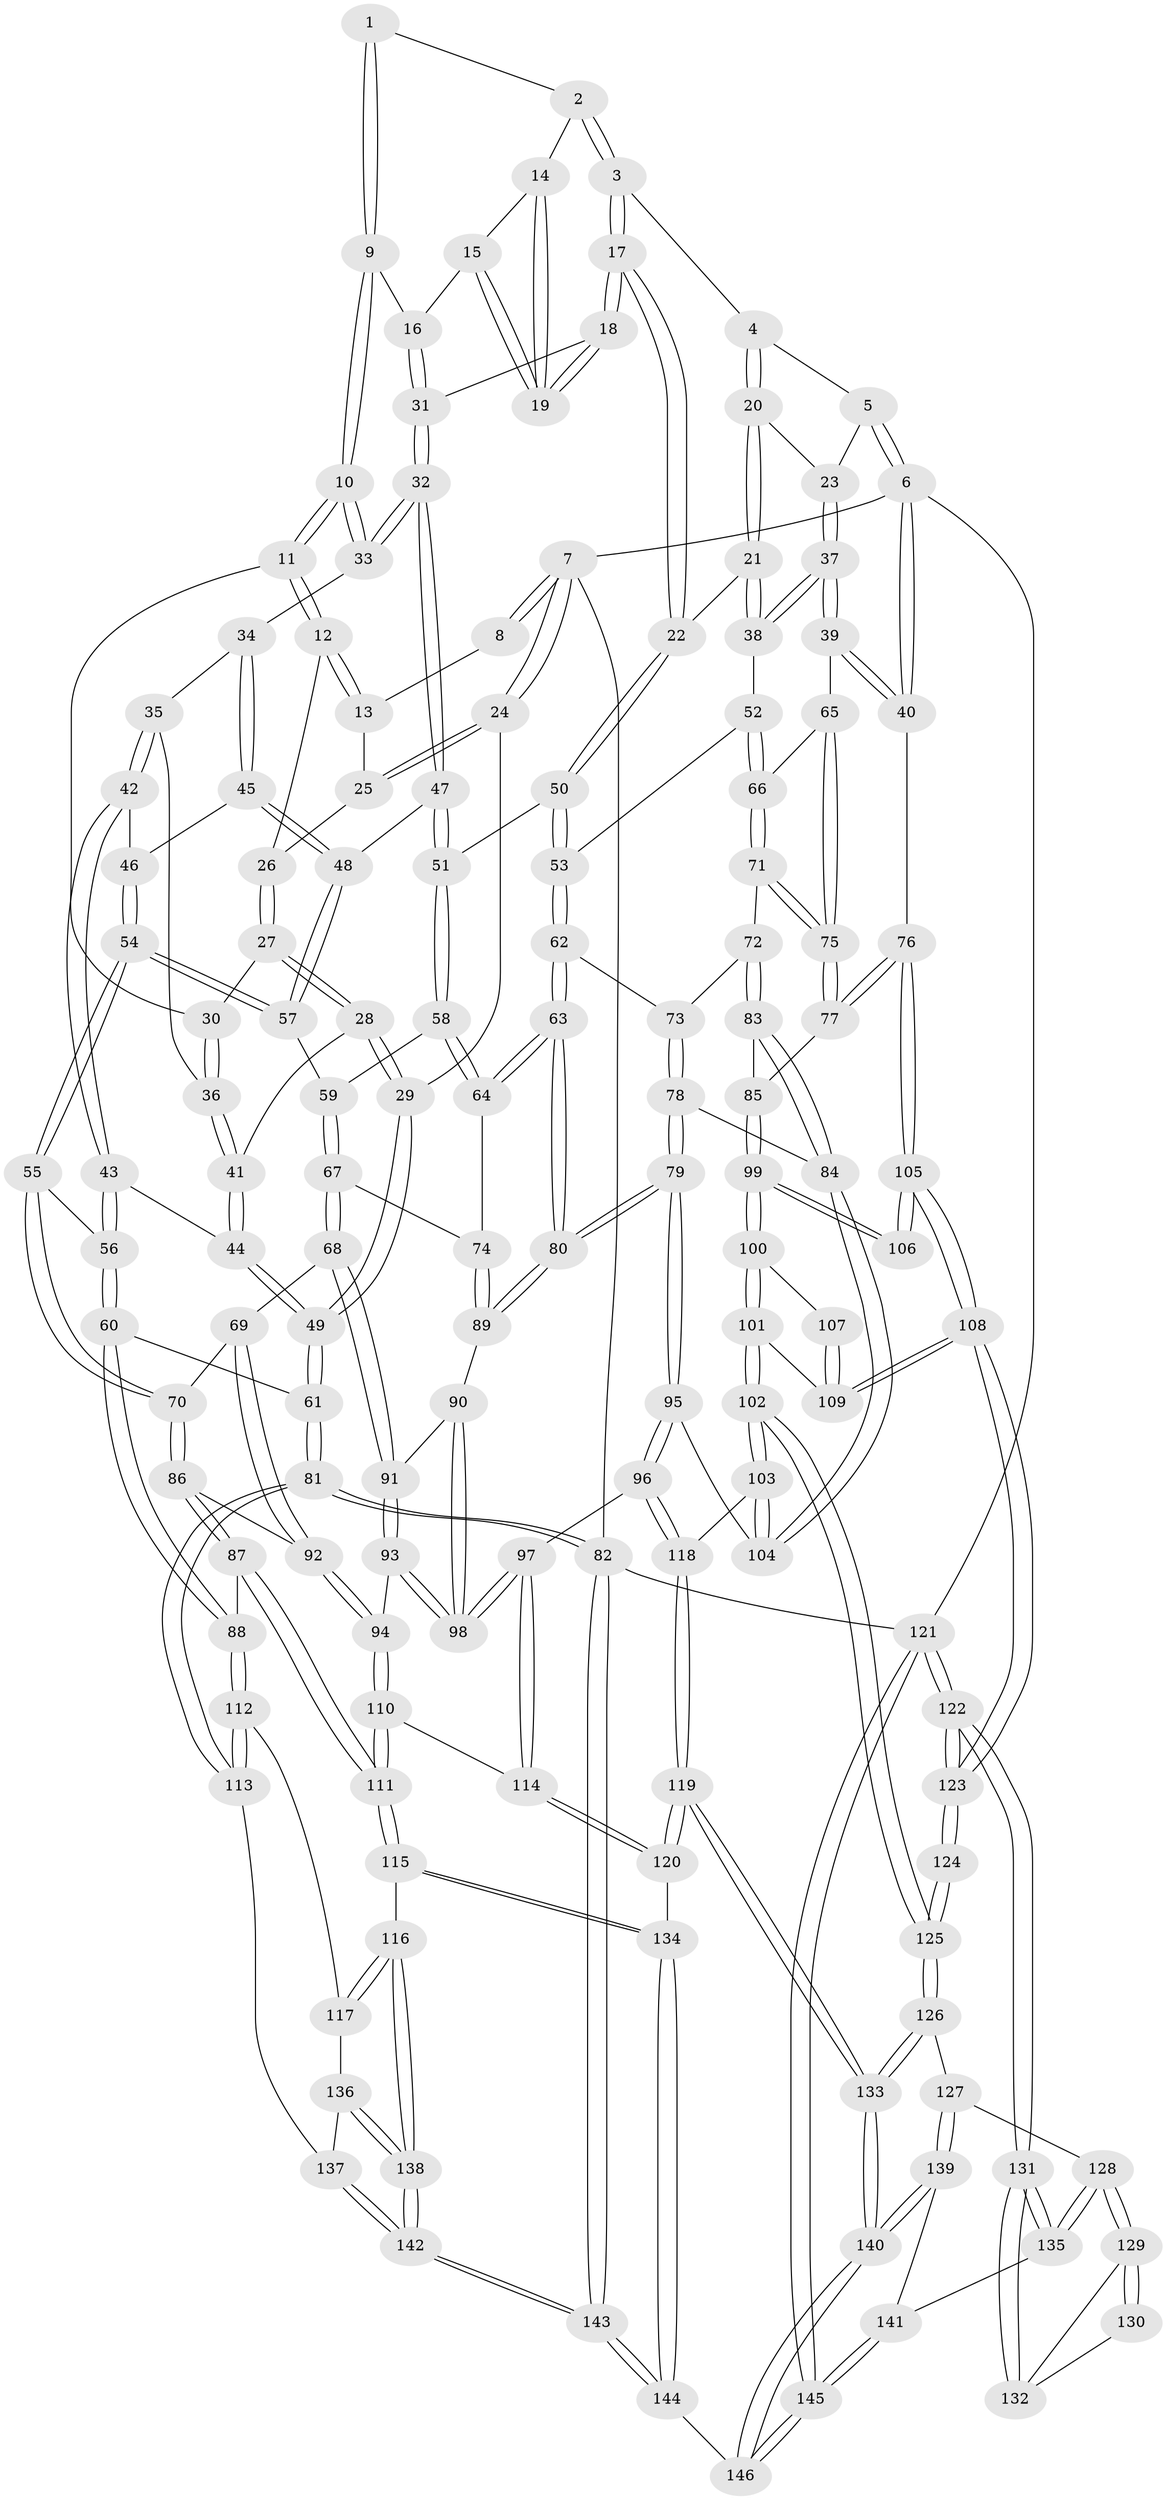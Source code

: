 // Generated by graph-tools (version 1.1) at 2025/17/03/09/25 04:17:09]
// undirected, 146 vertices, 362 edges
graph export_dot {
graph [start="1"]
  node [color=gray90,style=filled];
  1 [pos="+0.41593115231482863+0"];
  2 [pos="+0.551061300499266+0"];
  3 [pos="+0.7299844077697258+0"];
  4 [pos="+0.7969743480368899+0"];
  5 [pos="+0.829126991096564+0"];
  6 [pos="+1+0"];
  7 [pos="+0+0"];
  8 [pos="+0.27791914181291655+0"];
  9 [pos="+0.40469815197861086+0.1379690229761019"];
  10 [pos="+0.3814302695982441+0.1586183487956408"];
  11 [pos="+0.256622883866345+0.11672816488747437"];
  12 [pos="+0.2395035429503253+0.07675781692000581"];
  13 [pos="+0.24351340120044124+0"];
  14 [pos="+0.5483843020165395+0"];
  15 [pos="+0.4575181274591727+0.1347721659021215"];
  16 [pos="+0.4265229678930178+0.1389315903156094"];
  17 [pos="+0.6354915677397384+0.22574857795052095"];
  18 [pos="+0.6166705411204313+0.22285518888626665"];
  19 [pos="+0.5591259675918127+0.14598857522124106"];
  20 [pos="+0.7428637068892269+0.17024502328688298"];
  21 [pos="+0.680788427552562+0.2267175274947313"];
  22 [pos="+0.6481656639975774+0.23236862418542326"];
  23 [pos="+0.8904916833532274+0.1479500335971221"];
  24 [pos="+0+0.016145575830610215"];
  25 [pos="+0.06334594065586194+0.08869358877526708"];
  26 [pos="+0.12842891514723384+0.11600852782265589"];
  27 [pos="+0.13063441801303474+0.200608739460806"];
  28 [pos="+0.1094911518325769+0.2303026990258358"];
  29 [pos="+0+0.23179391707739083"];
  30 [pos="+0.23879303453275594+0.16392518782551269"];
  31 [pos="+0.5321461405079063+0.2707597580944082"];
  32 [pos="+0.48617290444803624+0.3055105347112407"];
  33 [pos="+0.3825375657067959+0.23509343783068018"];
  34 [pos="+0.36149661497526997+0.2495294333914735"];
  35 [pos="+0.2533660013996754+0.24085768564046717"];
  36 [pos="+0.24707196263240505+0.23556550060221712"];
  37 [pos="+1+0.31290240604085057"];
  38 [pos="+0.8800511031176915+0.3164353412866821"];
  39 [pos="+1+0.3193572818712734"];
  40 [pos="+1+0.347386729549725"];
  41 [pos="+0.15986145480821157+0.2819619262485109"];
  42 [pos="+0.26694447233337837+0.3209636322306823"];
  43 [pos="+0.185045438274466+0.3789850060377989"];
  44 [pos="+0.16489587232218336+0.34375074058849237"];
  45 [pos="+0.33327626330822746+0.31572367362216486"];
  46 [pos="+0.3221478961783551+0.33360095768439685"];
  47 [pos="+0.47975372857925536+0.3394088261464338"];
  48 [pos="+0.46677766810114457+0.3492106960847264"];
  49 [pos="+0+0.32184650919463376"];
  50 [pos="+0.6694394749596183+0.3814612060003583"];
  51 [pos="+0.542003351944417+0.4207311254270943"];
  52 [pos="+0.7278151942415525+0.41513585167452266"];
  53 [pos="+0.6955937311360968+0.4126152368358197"];
  54 [pos="+0.3534966465673556+0.43039317068619076"];
  55 [pos="+0.31119753461228966+0.47772439779145"];
  56 [pos="+0.1867808319947801+0.4373746697870141"];
  57 [pos="+0.38654689543644266+0.42099290052255506"];
  58 [pos="+0.5388488749679927+0.45179067630193537"];
  59 [pos="+0.41541859194093395+0.44347970294789696"];
  60 [pos="+0.08472870237279571+0.5115357244289365"];
  61 [pos="+0+0.47866072765170903"];
  62 [pos="+0.6670985313951715+0.49102632163216864"];
  63 [pos="+0.6138331548258527+0.5296432178089946"];
  64 [pos="+0.5398448698777619+0.5037391147353069"];
  65 [pos="+0.8534425061016381+0.4808411350550343"];
  66 [pos="+0.7802648992361575+0.46974491894775855"];
  67 [pos="+0.4913762657708446+0.5230950776030596"];
  68 [pos="+0.4390072171332384+0.5612496416217172"];
  69 [pos="+0.3947938435721137+0.5499738918521446"];
  70 [pos="+0.3128501545846862+0.48473485628505925"];
  71 [pos="+0.759230403648467+0.5374122532121328"];
  72 [pos="+0.7582739770295109+0.5383247889706599"];
  73 [pos="+0.7153297004892432+0.5335098006946724"];
  74 [pos="+0.5187421157647546+0.518413965485214"];
  75 [pos="+0.8495965329033459+0.5436260122043264"];
  76 [pos="+1+0.5515184113098259"];
  77 [pos="+0.8499662214593765+0.5447458696397122"];
  78 [pos="+0.6931731844442336+0.6195298568332404"];
  79 [pos="+0.6371814165521087+0.6263710682590451"];
  80 [pos="+0.6317737828057868+0.6147251896420575"];
  81 [pos="+0+0.7397245090211179"];
  82 [pos="+0+1"];
  83 [pos="+0.769179772699189+0.6102189435414286"];
  84 [pos="+0.7408609077665353+0.6326254831394824"];
  85 [pos="+0.8469532154679501+0.6081483467171853"];
  86 [pos="+0.2662056242654485+0.6278256574495453"];
  87 [pos="+0.22775752417890024+0.6598928869448814"];
  88 [pos="+0.17139595386409515+0.6540648722197654"];
  89 [pos="+0.5284538720514865+0.5978797654247835"];
  90 [pos="+0.5264813721158682+0.6025695464834865"];
  91 [pos="+0.4466421736166328+0.6098984152675787"];
  92 [pos="+0.3569961070776037+0.6415889933075333"];
  93 [pos="+0.4413642772554767+0.6770558402838146"];
  94 [pos="+0.41707298714646535+0.6867722047286464"];
  95 [pos="+0.6087421709696742+0.694722803690826"];
  96 [pos="+0.589591733792862+0.722216390220138"];
  97 [pos="+0.5524664115639535+0.7223762157895642"];
  98 [pos="+0.5220008910390858+0.7002815629515242"];
  99 [pos="+0.8583337106654179+0.6210891800535812"];
  100 [pos="+0.8557583047284633+0.6571685064681463"];
  101 [pos="+0.8195755870514871+0.7559807024494688"];
  102 [pos="+0.813970735906487+0.7621871032878011"];
  103 [pos="+0.7770362746216173+0.7365796611150591"];
  104 [pos="+0.7562001090190719+0.7021342611975427"];
  105 [pos="+1+0.5736697484522275"];
  106 [pos="+0.9889457375491197+0.6079041836270926"];
  107 [pos="+0.9049419122607457+0.6800709758127166"];
  108 [pos="+1+0.7230734393961814"];
  109 [pos="+0.9455661291431225+0.7211064618739904"];
  110 [pos="+0.38595124343153+0.7409152274652743"];
  111 [pos="+0.3165726675529763+0.8169551749231746"];
  112 [pos="+0.10283168714692907+0.7342267224458102"];
  113 [pos="+0.02782739436994676+0.7803857294181158"];
  114 [pos="+0.5023819979056862+0.7964178938867896"];
  115 [pos="+0.31525380085315896+0.8362969726929507"];
  116 [pos="+0.312047464360345+0.8384791144929407"];
  117 [pos="+0.22489925820046583+0.8291233415189543"];
  118 [pos="+0.6237506211147312+0.7676583745652348"];
  119 [pos="+0.6615137463763533+0.9097112370556197"];
  120 [pos="+0.48485712729501207+0.846300861601962"];
  121 [pos="+1+1"];
  122 [pos="+1+0.9581694205673382"];
  123 [pos="+1+0.7406854641693469"];
  124 [pos="+0.9220981753574097+0.807571368581011"];
  125 [pos="+0.81465348731618+0.7707708758486356"];
  126 [pos="+0.7974532803331598+0.8298353866055724"];
  127 [pos="+0.8553615400891287+0.887740226134977"];
  128 [pos="+0.8844896809439049+0.8808441692790722"];
  129 [pos="+0.9025366477721739+0.8608368620940352"];
  130 [pos="+0.9186988708453799+0.8245290323128993"];
  131 [pos="+1+0.9208833550366428"];
  132 [pos="+0.9343305061307319+0.8572551367188227"];
  133 [pos="+0.665946265247449+0.9162900266586717"];
  134 [pos="+0.41521595439949566+0.8937922172271329"];
  135 [pos="+1+0.9178537127791572"];
  136 [pos="+0.1499838744027224+0.8575336016485001"];
  137 [pos="+0.08614465559874676+0.8674034827623127"];
  138 [pos="+0.2404370141530916+0.9592829486888182"];
  139 [pos="+0.8606134514049427+0.9317309935180939"];
  140 [pos="+0.6569137909028872+1"];
  141 [pos="+0.871435310248333+0.9444704039294378"];
  142 [pos="+0.12914733469090545+1"];
  143 [pos="+0.10008493088318683+1"];
  144 [pos="+0.5142008929112475+1"];
  145 [pos="+0.9958476388327465+1"];
  146 [pos="+0.6232779275861868+1"];
  1 -- 2;
  1 -- 9;
  1 -- 9;
  2 -- 3;
  2 -- 3;
  2 -- 14;
  3 -- 4;
  3 -- 17;
  3 -- 17;
  4 -- 5;
  4 -- 20;
  4 -- 20;
  5 -- 6;
  5 -- 6;
  5 -- 23;
  6 -- 7;
  6 -- 40;
  6 -- 40;
  6 -- 121;
  7 -- 8;
  7 -- 8;
  7 -- 24;
  7 -- 24;
  7 -- 82;
  8 -- 13;
  9 -- 10;
  9 -- 10;
  9 -- 16;
  10 -- 11;
  10 -- 11;
  10 -- 33;
  10 -- 33;
  11 -- 12;
  11 -- 12;
  11 -- 30;
  12 -- 13;
  12 -- 13;
  12 -- 26;
  13 -- 25;
  14 -- 15;
  14 -- 19;
  14 -- 19;
  15 -- 16;
  15 -- 19;
  15 -- 19;
  16 -- 31;
  16 -- 31;
  17 -- 18;
  17 -- 18;
  17 -- 22;
  17 -- 22;
  18 -- 19;
  18 -- 19;
  18 -- 31;
  20 -- 21;
  20 -- 21;
  20 -- 23;
  21 -- 22;
  21 -- 38;
  21 -- 38;
  22 -- 50;
  22 -- 50;
  23 -- 37;
  23 -- 37;
  24 -- 25;
  24 -- 25;
  24 -- 29;
  25 -- 26;
  26 -- 27;
  26 -- 27;
  27 -- 28;
  27 -- 28;
  27 -- 30;
  28 -- 29;
  28 -- 29;
  28 -- 41;
  29 -- 49;
  29 -- 49;
  30 -- 36;
  30 -- 36;
  31 -- 32;
  31 -- 32;
  32 -- 33;
  32 -- 33;
  32 -- 47;
  32 -- 47;
  33 -- 34;
  34 -- 35;
  34 -- 45;
  34 -- 45;
  35 -- 36;
  35 -- 42;
  35 -- 42;
  36 -- 41;
  36 -- 41;
  37 -- 38;
  37 -- 38;
  37 -- 39;
  37 -- 39;
  38 -- 52;
  39 -- 40;
  39 -- 40;
  39 -- 65;
  40 -- 76;
  41 -- 44;
  41 -- 44;
  42 -- 43;
  42 -- 43;
  42 -- 46;
  43 -- 44;
  43 -- 56;
  43 -- 56;
  44 -- 49;
  44 -- 49;
  45 -- 46;
  45 -- 48;
  45 -- 48;
  46 -- 54;
  46 -- 54;
  47 -- 48;
  47 -- 51;
  47 -- 51;
  48 -- 57;
  48 -- 57;
  49 -- 61;
  49 -- 61;
  50 -- 51;
  50 -- 53;
  50 -- 53;
  51 -- 58;
  51 -- 58;
  52 -- 53;
  52 -- 66;
  52 -- 66;
  53 -- 62;
  53 -- 62;
  54 -- 55;
  54 -- 55;
  54 -- 57;
  54 -- 57;
  55 -- 56;
  55 -- 70;
  55 -- 70;
  56 -- 60;
  56 -- 60;
  57 -- 59;
  58 -- 59;
  58 -- 64;
  58 -- 64;
  59 -- 67;
  59 -- 67;
  60 -- 61;
  60 -- 88;
  60 -- 88;
  61 -- 81;
  61 -- 81;
  62 -- 63;
  62 -- 63;
  62 -- 73;
  63 -- 64;
  63 -- 64;
  63 -- 80;
  63 -- 80;
  64 -- 74;
  65 -- 66;
  65 -- 75;
  65 -- 75;
  66 -- 71;
  66 -- 71;
  67 -- 68;
  67 -- 68;
  67 -- 74;
  68 -- 69;
  68 -- 91;
  68 -- 91;
  69 -- 70;
  69 -- 92;
  69 -- 92;
  70 -- 86;
  70 -- 86;
  71 -- 72;
  71 -- 75;
  71 -- 75;
  72 -- 73;
  72 -- 83;
  72 -- 83;
  73 -- 78;
  73 -- 78;
  74 -- 89;
  74 -- 89;
  75 -- 77;
  75 -- 77;
  76 -- 77;
  76 -- 77;
  76 -- 105;
  76 -- 105;
  77 -- 85;
  78 -- 79;
  78 -- 79;
  78 -- 84;
  79 -- 80;
  79 -- 80;
  79 -- 95;
  79 -- 95;
  80 -- 89;
  80 -- 89;
  81 -- 82;
  81 -- 82;
  81 -- 113;
  81 -- 113;
  82 -- 143;
  82 -- 143;
  82 -- 121;
  83 -- 84;
  83 -- 84;
  83 -- 85;
  84 -- 104;
  84 -- 104;
  85 -- 99;
  85 -- 99;
  86 -- 87;
  86 -- 87;
  86 -- 92;
  87 -- 88;
  87 -- 111;
  87 -- 111;
  88 -- 112;
  88 -- 112;
  89 -- 90;
  90 -- 91;
  90 -- 98;
  90 -- 98;
  91 -- 93;
  91 -- 93;
  92 -- 94;
  92 -- 94;
  93 -- 94;
  93 -- 98;
  93 -- 98;
  94 -- 110;
  94 -- 110;
  95 -- 96;
  95 -- 96;
  95 -- 104;
  96 -- 97;
  96 -- 118;
  96 -- 118;
  97 -- 98;
  97 -- 98;
  97 -- 114;
  97 -- 114;
  99 -- 100;
  99 -- 100;
  99 -- 106;
  99 -- 106;
  100 -- 101;
  100 -- 101;
  100 -- 107;
  101 -- 102;
  101 -- 102;
  101 -- 109;
  102 -- 103;
  102 -- 103;
  102 -- 125;
  102 -- 125;
  103 -- 104;
  103 -- 104;
  103 -- 118;
  105 -- 106;
  105 -- 106;
  105 -- 108;
  105 -- 108;
  107 -- 109;
  107 -- 109;
  108 -- 109;
  108 -- 109;
  108 -- 123;
  108 -- 123;
  110 -- 111;
  110 -- 111;
  110 -- 114;
  111 -- 115;
  111 -- 115;
  112 -- 113;
  112 -- 113;
  112 -- 117;
  113 -- 137;
  114 -- 120;
  114 -- 120;
  115 -- 116;
  115 -- 134;
  115 -- 134;
  116 -- 117;
  116 -- 117;
  116 -- 138;
  116 -- 138;
  117 -- 136;
  118 -- 119;
  118 -- 119;
  119 -- 120;
  119 -- 120;
  119 -- 133;
  119 -- 133;
  120 -- 134;
  121 -- 122;
  121 -- 122;
  121 -- 145;
  121 -- 145;
  122 -- 123;
  122 -- 123;
  122 -- 131;
  122 -- 131;
  123 -- 124;
  123 -- 124;
  124 -- 125;
  124 -- 125;
  125 -- 126;
  125 -- 126;
  126 -- 127;
  126 -- 133;
  126 -- 133;
  127 -- 128;
  127 -- 139;
  127 -- 139;
  128 -- 129;
  128 -- 129;
  128 -- 135;
  128 -- 135;
  129 -- 130;
  129 -- 130;
  129 -- 132;
  130 -- 132;
  131 -- 132;
  131 -- 132;
  131 -- 135;
  131 -- 135;
  133 -- 140;
  133 -- 140;
  134 -- 144;
  134 -- 144;
  135 -- 141;
  136 -- 137;
  136 -- 138;
  136 -- 138;
  137 -- 142;
  137 -- 142;
  138 -- 142;
  138 -- 142;
  139 -- 140;
  139 -- 140;
  139 -- 141;
  140 -- 146;
  140 -- 146;
  141 -- 145;
  141 -- 145;
  142 -- 143;
  142 -- 143;
  143 -- 144;
  143 -- 144;
  144 -- 146;
  145 -- 146;
  145 -- 146;
}
